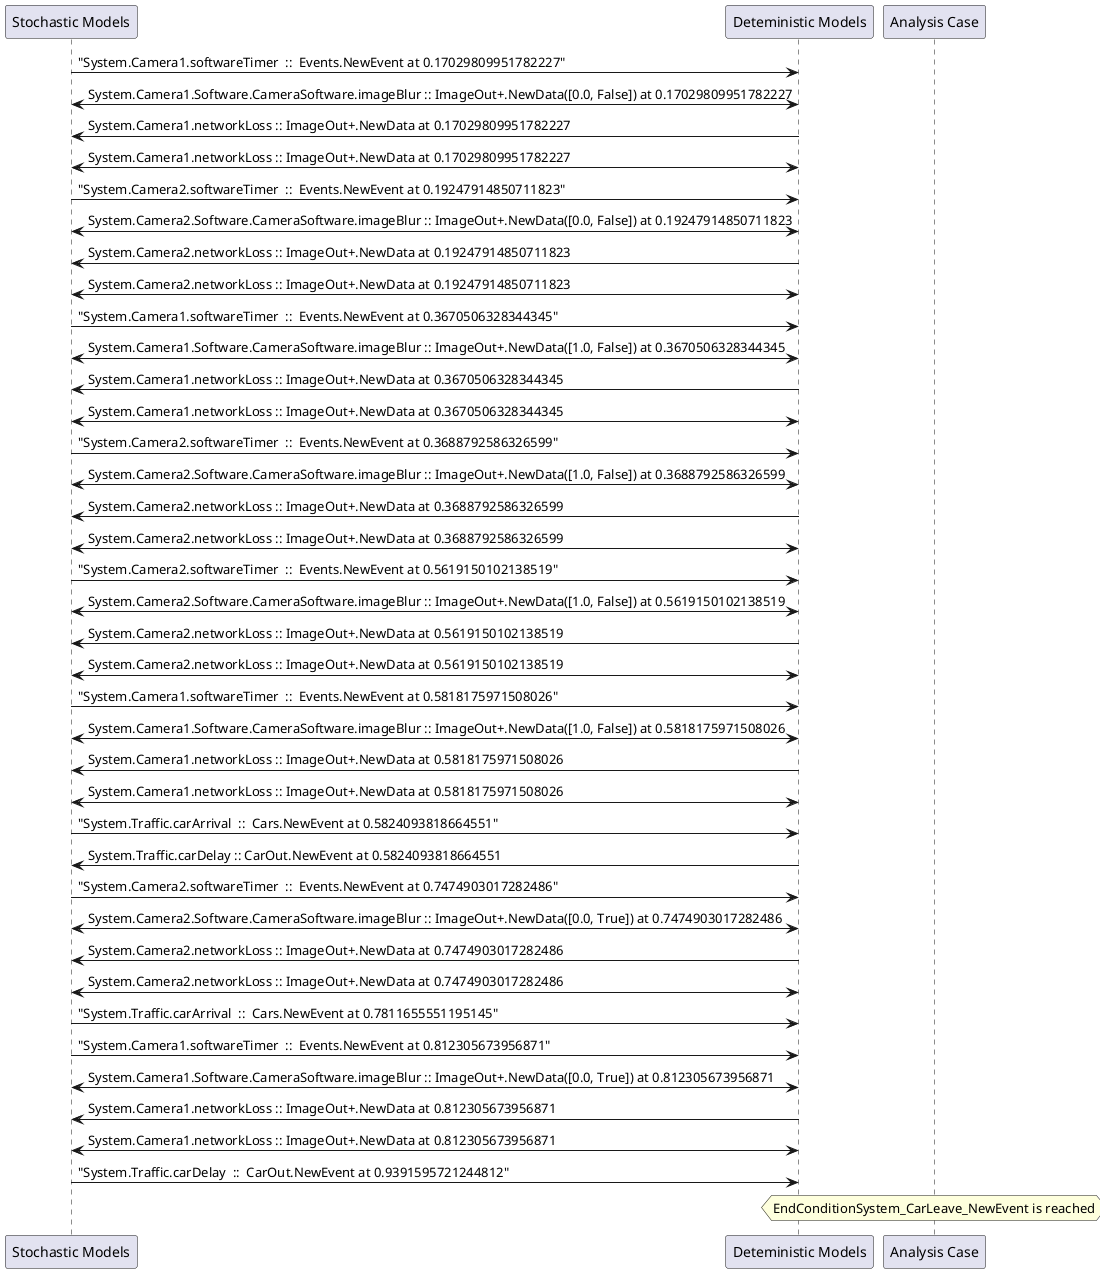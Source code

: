 
	@startuml
	participant "Stochastic Models" as stochmodel
	participant "Deteministic Models" as detmodel
	participant "Analysis Case" as analysis
	{34377_stop} stochmodel -> detmodel : "System.Camera1.softwareTimer  ::  Events.NewEvent at 0.17029809951782227"
detmodel <-> stochmodel : System.Camera1.Software.CameraSoftware.imageBlur :: ImageOut+.NewData([0.0, False]) at 0.17029809951782227
detmodel -> stochmodel : System.Camera1.networkLoss :: ImageOut+.NewData at 0.17029809951782227
detmodel <-> stochmodel : System.Camera1.networkLoss :: ImageOut+.NewData at 0.17029809951782227
{34393_stop} stochmodel -> detmodel : "System.Camera2.softwareTimer  ::  Events.NewEvent at 0.19247914850711823"
detmodel <-> stochmodel : System.Camera2.Software.CameraSoftware.imageBlur :: ImageOut+.NewData([0.0, False]) at 0.19247914850711823
detmodel -> stochmodel : System.Camera2.networkLoss :: ImageOut+.NewData at 0.19247914850711823
detmodel <-> stochmodel : System.Camera2.networkLoss :: ImageOut+.NewData at 0.19247914850711823
{34378_stop} stochmodel -> detmodel : "System.Camera1.softwareTimer  ::  Events.NewEvent at 0.3670506328344345"
detmodel <-> stochmodel : System.Camera1.Software.CameraSoftware.imageBlur :: ImageOut+.NewData([1.0, False]) at 0.3670506328344345
detmodel -> stochmodel : System.Camera1.networkLoss :: ImageOut+.NewData at 0.3670506328344345
detmodel <-> stochmodel : System.Camera1.networkLoss :: ImageOut+.NewData at 0.3670506328344345
{34394_stop} stochmodel -> detmodel : "System.Camera2.softwareTimer  ::  Events.NewEvent at 0.3688792586326599"
detmodel <-> stochmodel : System.Camera2.Software.CameraSoftware.imageBlur :: ImageOut+.NewData([1.0, False]) at 0.3688792586326599
detmodel -> stochmodel : System.Camera2.networkLoss :: ImageOut+.NewData at 0.3688792586326599
detmodel <-> stochmodel : System.Camera2.networkLoss :: ImageOut+.NewData at 0.3688792586326599
{34395_stop} stochmodel -> detmodel : "System.Camera2.softwareTimer  ::  Events.NewEvent at 0.5619150102138519"
detmodel <-> stochmodel : System.Camera2.Software.CameraSoftware.imageBlur :: ImageOut+.NewData([1.0, False]) at 0.5619150102138519
detmodel -> stochmodel : System.Camera2.networkLoss :: ImageOut+.NewData at 0.5619150102138519
detmodel <-> stochmodel : System.Camera2.networkLoss :: ImageOut+.NewData at 0.5619150102138519
{34379_stop} stochmodel -> detmodel : "System.Camera1.softwareTimer  ::  Events.NewEvent at 0.5818175971508026"
detmodel <-> stochmodel : System.Camera1.Software.CameraSoftware.imageBlur :: ImageOut+.NewData([1.0, False]) at 0.5818175971508026
detmodel -> stochmodel : System.Camera1.networkLoss :: ImageOut+.NewData at 0.5818175971508026
detmodel <-> stochmodel : System.Camera1.networkLoss :: ImageOut+.NewData at 0.5818175971508026
{34409_stop} stochmodel -> detmodel : "System.Traffic.carArrival  ::  Cars.NewEvent at 0.5824093818664551"
{34418_start} detmodel -> stochmodel : System.Traffic.carDelay :: CarOut.NewEvent at 0.5824093818664551
{34396_stop} stochmodel -> detmodel : "System.Camera2.softwareTimer  ::  Events.NewEvent at 0.7474903017282486"
detmodel <-> stochmodel : System.Camera2.Software.CameraSoftware.imageBlur :: ImageOut+.NewData([0.0, True]) at 0.7474903017282486
detmodel -> stochmodel : System.Camera2.networkLoss :: ImageOut+.NewData at 0.7474903017282486
detmodel <-> stochmodel : System.Camera2.networkLoss :: ImageOut+.NewData at 0.7474903017282486
{34410_stop} stochmodel -> detmodel : "System.Traffic.carArrival  ::  Cars.NewEvent at 0.7811655551195145"
{34380_stop} stochmodel -> detmodel : "System.Camera1.softwareTimer  ::  Events.NewEvent at 0.812305673956871"
detmodel <-> stochmodel : System.Camera1.Software.CameraSoftware.imageBlur :: ImageOut+.NewData([0.0, True]) at 0.812305673956871
detmodel -> stochmodel : System.Camera1.networkLoss :: ImageOut+.NewData at 0.812305673956871
detmodel <-> stochmodel : System.Camera1.networkLoss :: ImageOut+.NewData at 0.812305673956871
{34418_stop} stochmodel -> detmodel : "System.Traffic.carDelay  ::  CarOut.NewEvent at 0.9391595721244812"
{34418_start} <-> {34418_stop} : delay
hnote over analysis 
EndConditionSystem_CarLeave_NewEvent is reached
endnote
@enduml